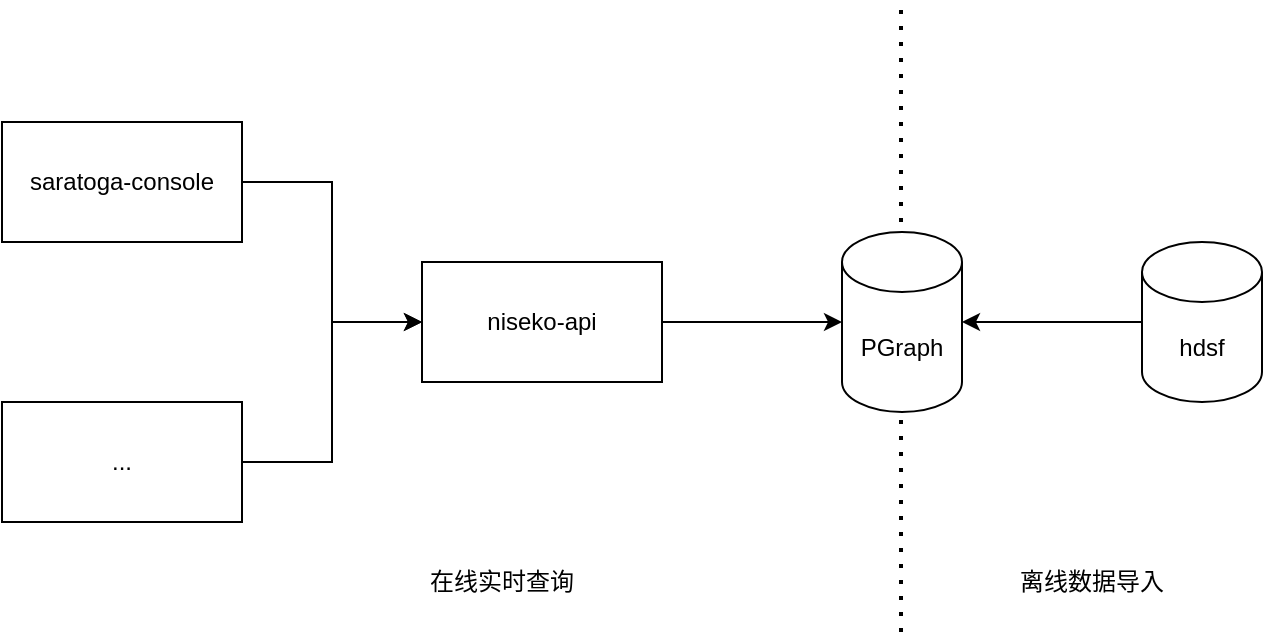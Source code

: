 <mxfile version="14.7.0" type="github">
  <diagram id="Ke1duY0slpdfgTV59xbp" name="Page-1">
    <mxGraphModel dx="1217" dy="769" grid="1" gridSize="10" guides="1" tooltips="1" connect="1" arrows="1" fold="1" page="1" pageScale="1" pageWidth="1169" pageHeight="1654" math="0" shadow="0">
      <root>
        <mxCell id="0" />
        <mxCell id="1" parent="0" />
        <mxCell id="KqvpYg1X1Bu0fvfL4t6J-1" value="PGraph" style="shape=cylinder3;whiteSpace=wrap;html=1;boundedLbl=1;backgroundOutline=1;size=15;" vertex="1" parent="1">
          <mxGeometry x="580" y="235" width="60" height="90" as="geometry" />
        </mxCell>
        <mxCell id="KqvpYg1X1Bu0fvfL4t6J-3" style="edgeStyle=orthogonalEdgeStyle;rounded=0;orthogonalLoop=1;jettySize=auto;html=1;entryX=1;entryY=0.5;entryDx=0;entryDy=0;entryPerimeter=0;" edge="1" parent="1" source="KqvpYg1X1Bu0fvfL4t6J-2" target="KqvpYg1X1Bu0fvfL4t6J-1">
          <mxGeometry relative="1" as="geometry" />
        </mxCell>
        <mxCell id="KqvpYg1X1Bu0fvfL4t6J-2" value="hdsf" style="shape=cylinder3;whiteSpace=wrap;html=1;boundedLbl=1;backgroundOutline=1;size=15;" vertex="1" parent="1">
          <mxGeometry x="730" y="240" width="60" height="80" as="geometry" />
        </mxCell>
        <mxCell id="KqvpYg1X1Bu0fvfL4t6J-6" style="edgeStyle=orthogonalEdgeStyle;rounded=0;orthogonalLoop=1;jettySize=auto;html=1;entryX=0;entryY=0.5;entryDx=0;entryDy=0;entryPerimeter=0;" edge="1" parent="1" source="KqvpYg1X1Bu0fvfL4t6J-4" target="KqvpYg1X1Bu0fvfL4t6J-1">
          <mxGeometry relative="1" as="geometry" />
        </mxCell>
        <mxCell id="KqvpYg1X1Bu0fvfL4t6J-4" value="niseko-api" style="rounded=0;whiteSpace=wrap;html=1;" vertex="1" parent="1">
          <mxGeometry x="370" y="250" width="120" height="60" as="geometry" />
        </mxCell>
        <mxCell id="KqvpYg1X1Bu0fvfL4t6J-8" value="" style="endArrow=none;dashed=1;html=1;dashPattern=1 3;strokeWidth=2;" edge="1" parent="1">
          <mxGeometry width="50" height="50" relative="1" as="geometry">
            <mxPoint x="609.5" y="230" as="sourcePoint" />
            <mxPoint x="609.5" y="120" as="targetPoint" />
          </mxGeometry>
        </mxCell>
        <mxCell id="KqvpYg1X1Bu0fvfL4t6J-9" value="" style="endArrow=none;dashed=1;html=1;dashPattern=1 3;strokeWidth=2;" edge="1" parent="1">
          <mxGeometry width="50" height="50" relative="1" as="geometry">
            <mxPoint x="609.5" y="435" as="sourcePoint" />
            <mxPoint x="609.5" y="325" as="targetPoint" />
          </mxGeometry>
        </mxCell>
        <mxCell id="KqvpYg1X1Bu0fvfL4t6J-12" style="edgeStyle=orthogonalEdgeStyle;rounded=0;orthogonalLoop=1;jettySize=auto;html=1;entryX=0;entryY=0.5;entryDx=0;entryDy=0;" edge="1" parent="1" source="KqvpYg1X1Bu0fvfL4t6J-10" target="KqvpYg1X1Bu0fvfL4t6J-4">
          <mxGeometry relative="1" as="geometry" />
        </mxCell>
        <mxCell id="KqvpYg1X1Bu0fvfL4t6J-10" value="saratoga-console" style="rounded=0;whiteSpace=wrap;html=1;" vertex="1" parent="1">
          <mxGeometry x="160" y="180" width="120" height="60" as="geometry" />
        </mxCell>
        <mxCell id="KqvpYg1X1Bu0fvfL4t6J-14" style="edgeStyle=orthogonalEdgeStyle;rounded=0;orthogonalLoop=1;jettySize=auto;html=1;entryX=0;entryY=0.5;entryDx=0;entryDy=0;" edge="1" parent="1" source="KqvpYg1X1Bu0fvfL4t6J-11" target="KqvpYg1X1Bu0fvfL4t6J-4">
          <mxGeometry relative="1" as="geometry" />
        </mxCell>
        <mxCell id="KqvpYg1X1Bu0fvfL4t6J-11" value="..." style="rounded=0;whiteSpace=wrap;html=1;" vertex="1" parent="1">
          <mxGeometry x="160" y="320" width="120" height="60" as="geometry" />
        </mxCell>
        <mxCell id="KqvpYg1X1Bu0fvfL4t6J-15" value="离线数据导入" style="text;html=1;strokeColor=none;fillColor=none;align=center;verticalAlign=middle;whiteSpace=wrap;rounded=0;" vertex="1" parent="1">
          <mxGeometry x="660" y="400" width="90" height="20" as="geometry" />
        </mxCell>
        <mxCell id="KqvpYg1X1Bu0fvfL4t6J-16" value="在线实时查询" style="text;html=1;strokeColor=none;fillColor=none;align=center;verticalAlign=middle;whiteSpace=wrap;rounded=0;" vertex="1" parent="1">
          <mxGeometry x="365" y="400" width="90" height="20" as="geometry" />
        </mxCell>
      </root>
    </mxGraphModel>
  </diagram>
</mxfile>
